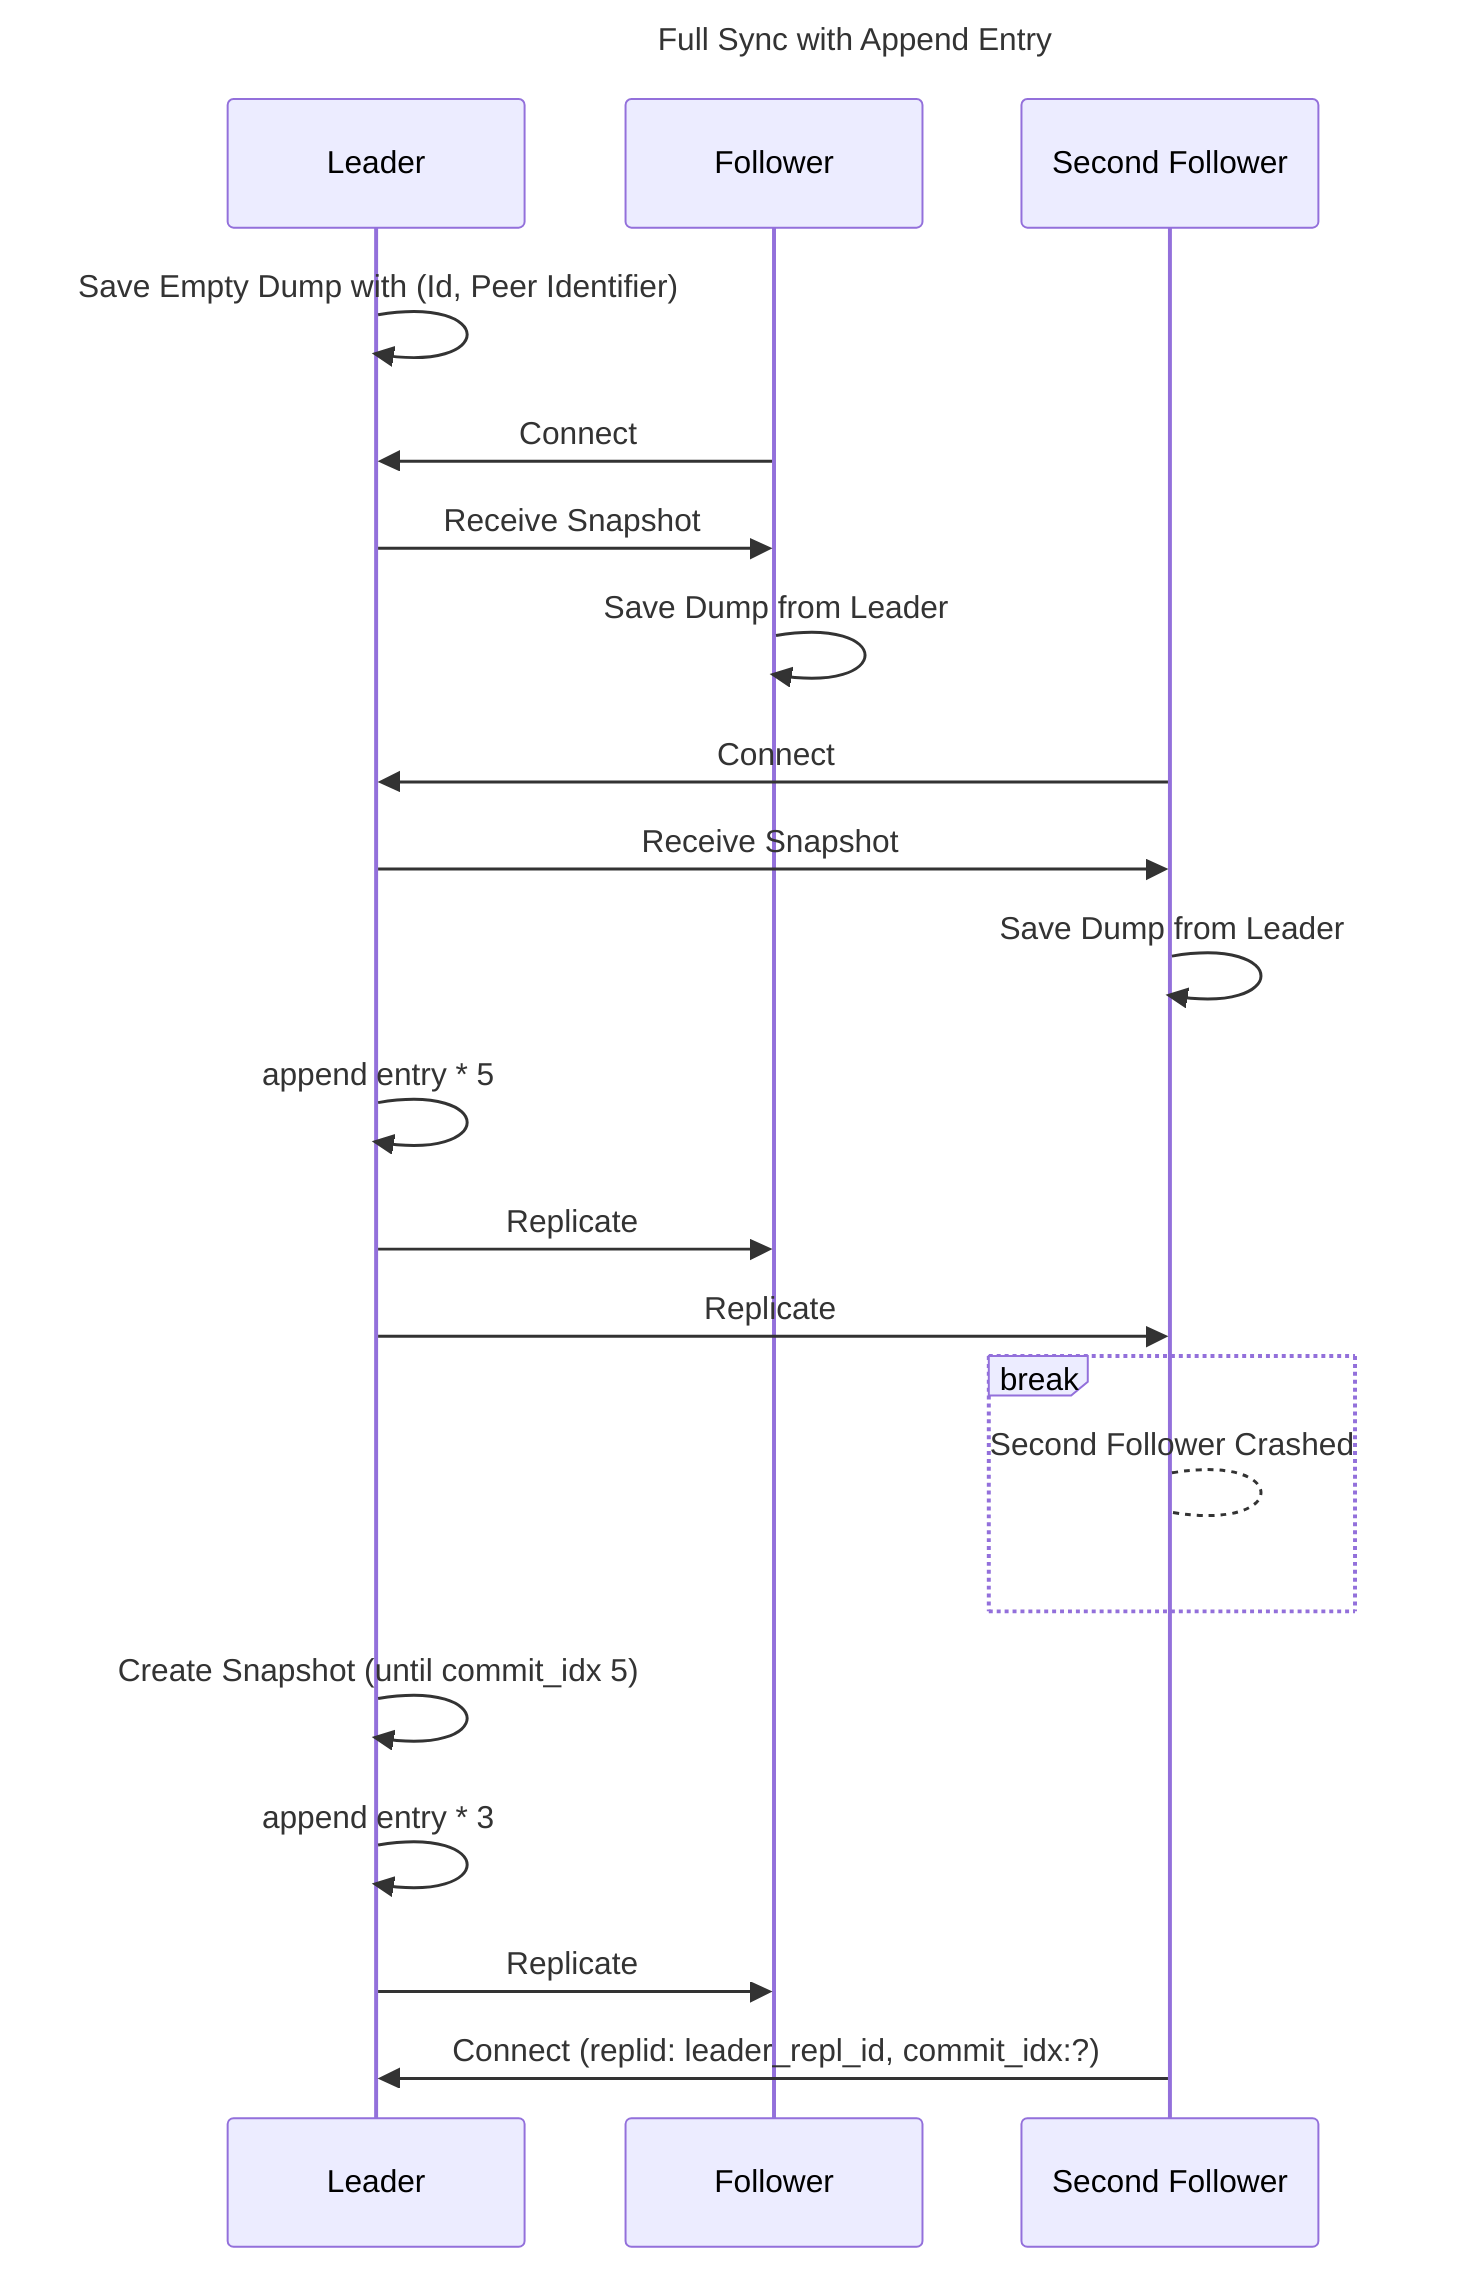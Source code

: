 ---
title: Full Sync with Append Entry
---
sequenceDiagram
    participant L as Leader
    participant F as Follower
    participant SF as Second Follower
    L ->> L: Save Empty Dump with (Id, Peer Identifier)
    F ->> L: Connect
    L ->> F: Receive Snapshot
    F ->> F: Save Dump from Leader
    SF ->> L: Connect
    L ->> SF: Receive Snapshot
    SF ->> SF: Save Dump from Leader
    L ->> L: append entry * 5
    L ->> F: Replicate
    L ->> SF: Replicate
    break
        SF --> SF: Second Follower Crashed
    end
    L ->> L: Create Snapshot (until commit_idx 5)
    L ->> L: append entry * 3
    L ->> F: Replicate
# TODO : How to get the commit_idx when the follower is up again?
    SF ->> L: Connect (replid: leader_repl_id, commit_idx:?)